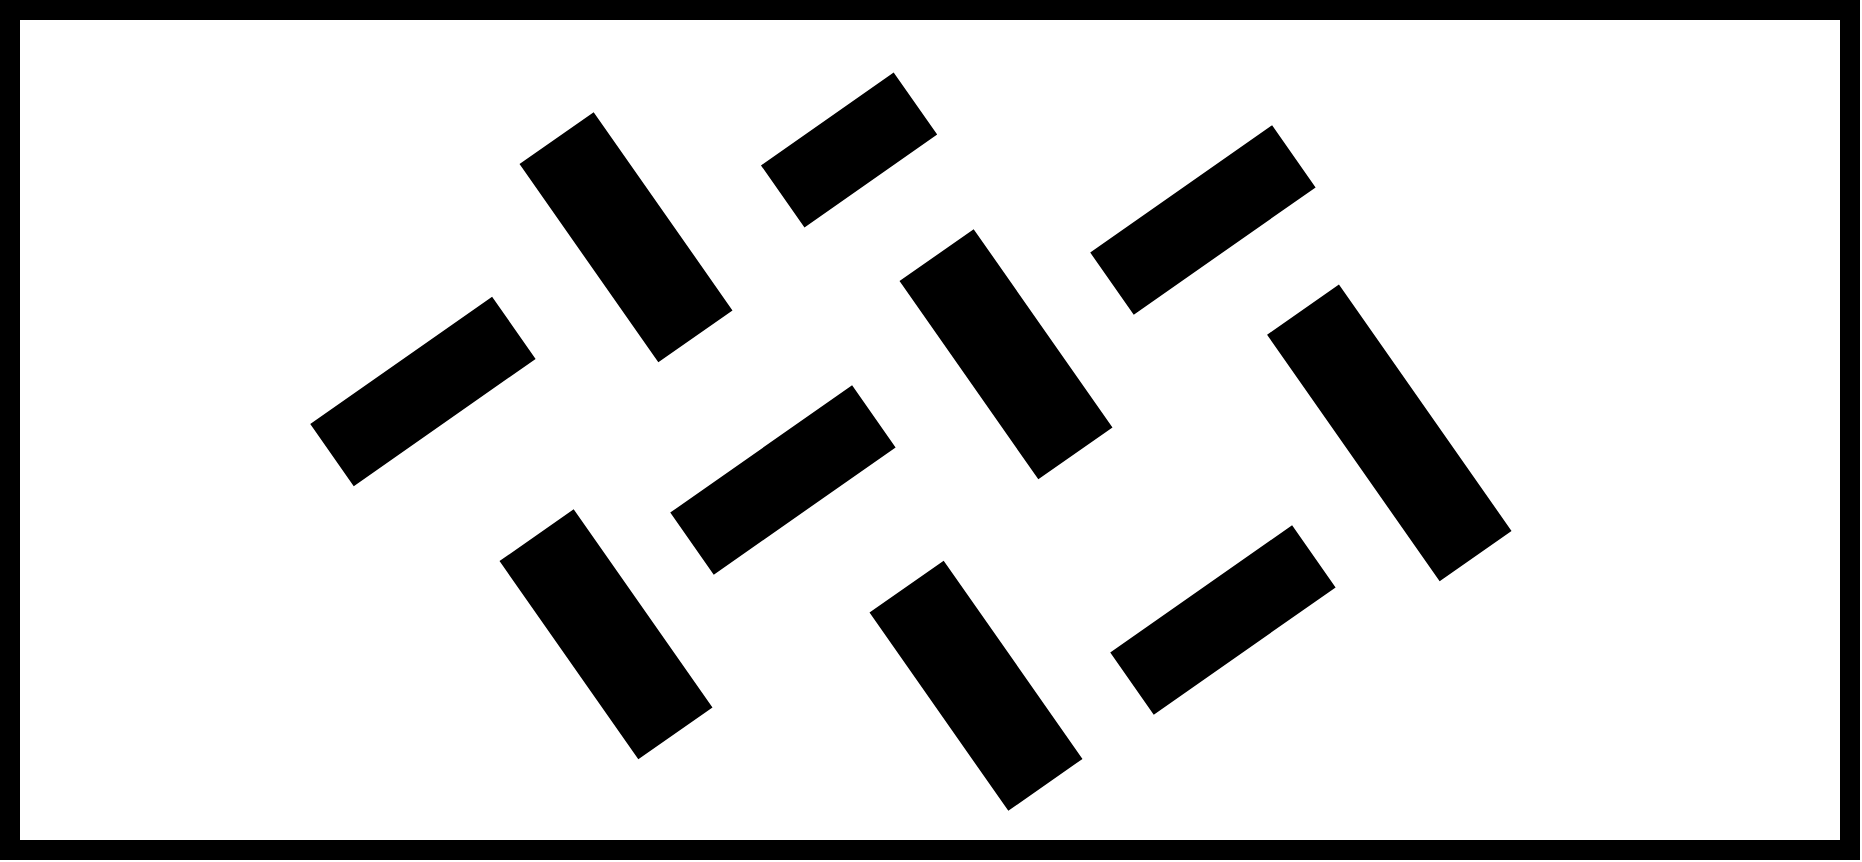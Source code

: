 <mxfile version="20.8.10" type="device"><diagram id="gZHaXraySE-Ac8VHTQlD" name="Page-1"><mxGraphModel dx="2268" dy="820" grid="1" gridSize="10" guides="1" tooltips="1" connect="1" arrows="1" fold="1" page="1" pageScale="1" pageWidth="850" pageHeight="1100" math="0" shadow="0"><root><mxCell id="0"/><mxCell id="1" parent="0"/><mxCell id="Y4LRgEzPBfSGT7R2ETwh-1" value="" style="rounded=0;whiteSpace=wrap;html=1;strokeWidth=10;strokeColor=#000000;" parent="1" vertex="1"><mxGeometry x="-118" y="160" width="920" height="420" as="geometry"/></mxCell><mxCell id="GjM_BANinQTX8siIGty_-1" value="" style="rounded=0;whiteSpace=wrap;html=1;rotation=-125;fillColor=#000000;" parent="1" vertex="1"><mxGeometry x="320" y="310" width="120" height="44.26" as="geometry"/></mxCell><mxCell id="GjM_BANinQTX8siIGty_-2" value="" style="rounded=0;whiteSpace=wrap;html=1;rotation=-125;fillColor=#000000;" parent="1" vertex="1"><mxGeometry x="130" y="251.48" width="120" height="44.26" as="geometry"/></mxCell><mxCell id="GjM_BANinQTX8siIGty_-3" value="" style="rounded=0;whiteSpace=wrap;html=1;rotation=-125;fillColor=#000000;" parent="1" vertex="1"><mxGeometry x="120" y="450" width="120" height="44.26" as="geometry"/></mxCell><mxCell id="GjM_BANinQTX8siIGty_-4" value="" style="rounded=0;whiteSpace=wrap;html=1;rotation=-125;fillColor=#000000;" parent="1" vertex="1"><mxGeometry x="305" y="475.74" width="120" height="44.26" as="geometry"/></mxCell><mxCell id="GjM_BANinQTX8siIGty_-5" value="" style="rounded=0;whiteSpace=wrap;html=1;rotation=-125;fillColor=#000000;" parent="1" vertex="1"><mxGeometry x="250" y="340" width="36.93" height="110" as="geometry"/></mxCell><mxCell id="GjM_BANinQTX8siIGty_-6" value="" style="rounded=0;whiteSpace=wrap;html=1;rotation=-125;fillColor=#000000;" parent="1" vertex="1"><mxGeometry x="470" y="410" width="36.93" height="110" as="geometry"/></mxCell><mxCell id="GjM_BANinQTX8siIGty_-7" value="" style="rounded=0;whiteSpace=wrap;html=1;rotation=-125;fillColor=#000000;" parent="1" vertex="1"><mxGeometry x="283.07" y="190" width="36.93" height="80" as="geometry"/></mxCell><mxCell id="GjM_BANinQTX8siIGty_-8" value="" style="rounded=0;whiteSpace=wrap;html=1;rotation=-125;fillColor=#000000;" parent="1" vertex="1"><mxGeometry x="460" y="210" width="36.93" height="110" as="geometry"/></mxCell><mxCell id="GjM_BANinQTX8siIGty_-9" value="" style="rounded=0;whiteSpace=wrap;html=1;rotation=-125;fillColor=#000000;" parent="1" vertex="1"><mxGeometry x="496.93" y="350" width="149.44" height="42.87" as="geometry"/></mxCell><mxCell id="GjM_BANinQTX8siIGty_-10" value="" style="rounded=0;whiteSpace=wrap;html=1;rotation=-125;fillColor=#000000;" parent="1" vertex="1"><mxGeometry x="70" y="295.74" width="36.93" height="110" as="geometry"/></mxCell></root></mxGraphModel></diagram></mxfile>